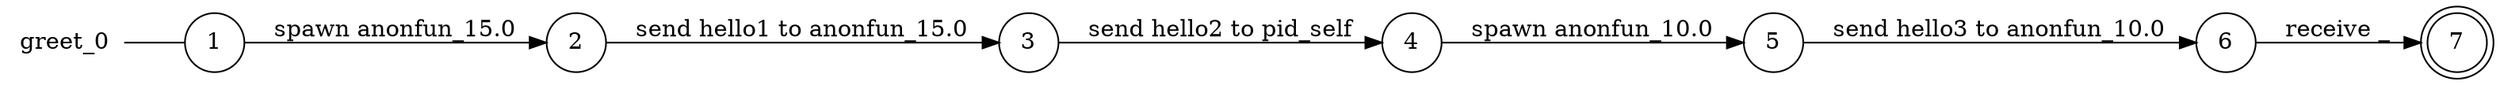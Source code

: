 digraph greet_0 {
	rankdir="LR";
	n_0 [label="greet_0", shape="plaintext"];
	n_1 [id="5", shape=circle, label="4"];
	n_2 [id="1", shape=circle, label="1"];
	n_0 -> n_2 [arrowhead=none];
	n_3 [id="2", shape=doublecircle, label="7"];
	n_4 [id="8", shape=circle, label="3"];
	n_5 [id="4", shape=circle, label="6"];
	n_6 [id="7", shape=circle, label="5"];
	n_7 [id="3", shape=circle, label="2"];

	n_4 -> n_1 [id="[$e|0]", label="send hello2 to pid_self"];
	n_1 -> n_6 [id="[$e|6]", label="spawn anonfun_10.0"];
	n_2 -> n_7 [id="[$e|2]", label="spawn anonfun_15.0"];
	n_6 -> n_5 [id="[$e|7]", label="send hello3 to anonfun_10.0"];
	n_7 -> n_4 [id="[$e|4]", label="send hello1 to anonfun_15.0"];
	n_5 -> n_3 [id="[$e|1]", label="receive _"];
}
